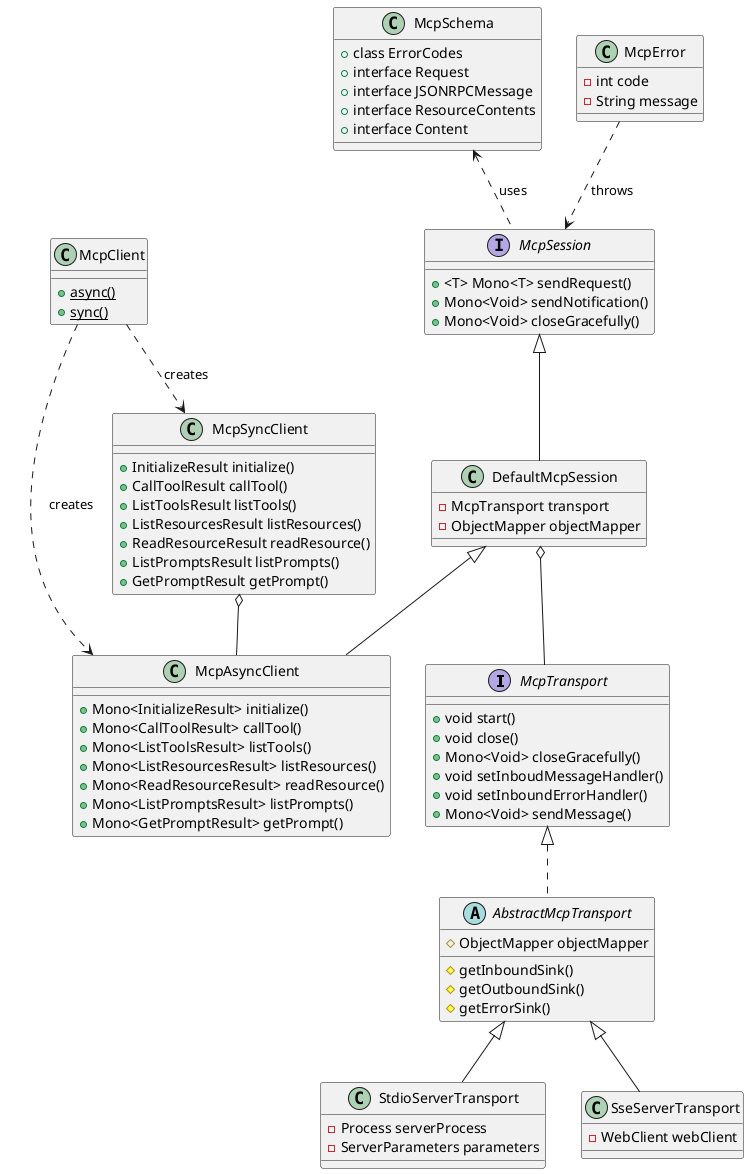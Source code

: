 @startuml Core Components

interface McpTransport {
  +void start()
  +void close()
  +Mono<Void> closeGracefully()
  +void setInboudMessageHandler()
  +void setInboundErrorHandler()
  +Mono<Void> sendMessage()
}

abstract class AbstractMcpTransport {
  #ObjectMapper objectMapper
  #getInboundSink()
  #getOutboundSink()
  #getErrorSink()
}

interface McpSession {
  +<T> Mono<T> sendRequest()
  +Mono<Void> sendNotification()
  +Mono<Void> closeGracefully()
}

class DefaultMcpSession {
  -McpTransport transport
  -ObjectMapper objectMapper
}

class McpClient {
  +{static} async()
  +{static} sync()
}

class McpAsyncClient {
  +Mono<InitializeResult> initialize()
  +Mono<CallToolResult> callTool()
  +Mono<ListToolsResult> listTools()
  +Mono<ListResourcesResult> listResources()
  +Mono<ReadResourceResult> readResource()
  +Mono<ListPromptsResult> listPrompts()
  +Mono<GetPromptResult> getPrompt()
}

class McpSyncClient {
  +InitializeResult initialize()
  +CallToolResult callTool()
  +ListToolsResult listTools()
  +ListResourcesResult listResources()
  +ReadResourceResult readResource()
  +ListPromptsResult listPrompts()
  +GetPromptResult getPrompt()
}

class StdioServerTransport {
  -Process serverProcess
  -ServerParameters parameters
}

class SseServerTransport {
  -WebClient webClient
}

class McpSchema {
  +class ErrorCodes
  +interface Request
  +interface JSONRPCMessage
  +interface ResourceContents
  +interface Content
}

class McpError {
  -int code
  -String message
}

McpTransport <|.. AbstractMcpTransport
AbstractMcpTransport <|-- StdioServerTransport
AbstractMcpTransport <|-- SseServerTransport
McpSession <|-- DefaultMcpSession
DefaultMcpSession <|-- McpAsyncClient
McpClient ..> McpAsyncClient : creates
McpClient ..> McpSyncClient : creates
McpSyncClient o-- McpAsyncClient
DefaultMcpSession o-- McpTransport
McpSchema <.. McpSession : uses
McpError ..> McpSession : throws

@enduml

@startuml Message Flow

package "MCP Schema" {
  interface JSONRPCMessage {
    +String jsonrpc()
  }
  
  interface Request {
  }
  
  class InitializeRequest
  class CallToolRequest
  class CreateMessageRequest
  class CompleteRequest
  class GetPromptRequest
}

package "Resource Types" {
  interface ResourceContents {
    +String uri()
    +String mimeType()
  }
  
  class TextResourceContents
  class BlobResourceContents
  
  interface Content {
    +String type()
  }
  
  class TextContent
  class ImageContent
  class EmbeddedResource
}

JSONRPCMessage <|.. Request
Request <|.. InitializeRequest
Request <|.. CallToolRequest
Request <|.. CreateMessageRequest
Request <|.. CompleteRequest
Request <|.. GetPromptRequest

ResourceContents <|.. TextResourceContents
ResourceContents <|.. BlobResourceContents

Content <|.. TextContent
Content <|.. ImageContent
Content <|.. EmbeddedResource

@enduml
